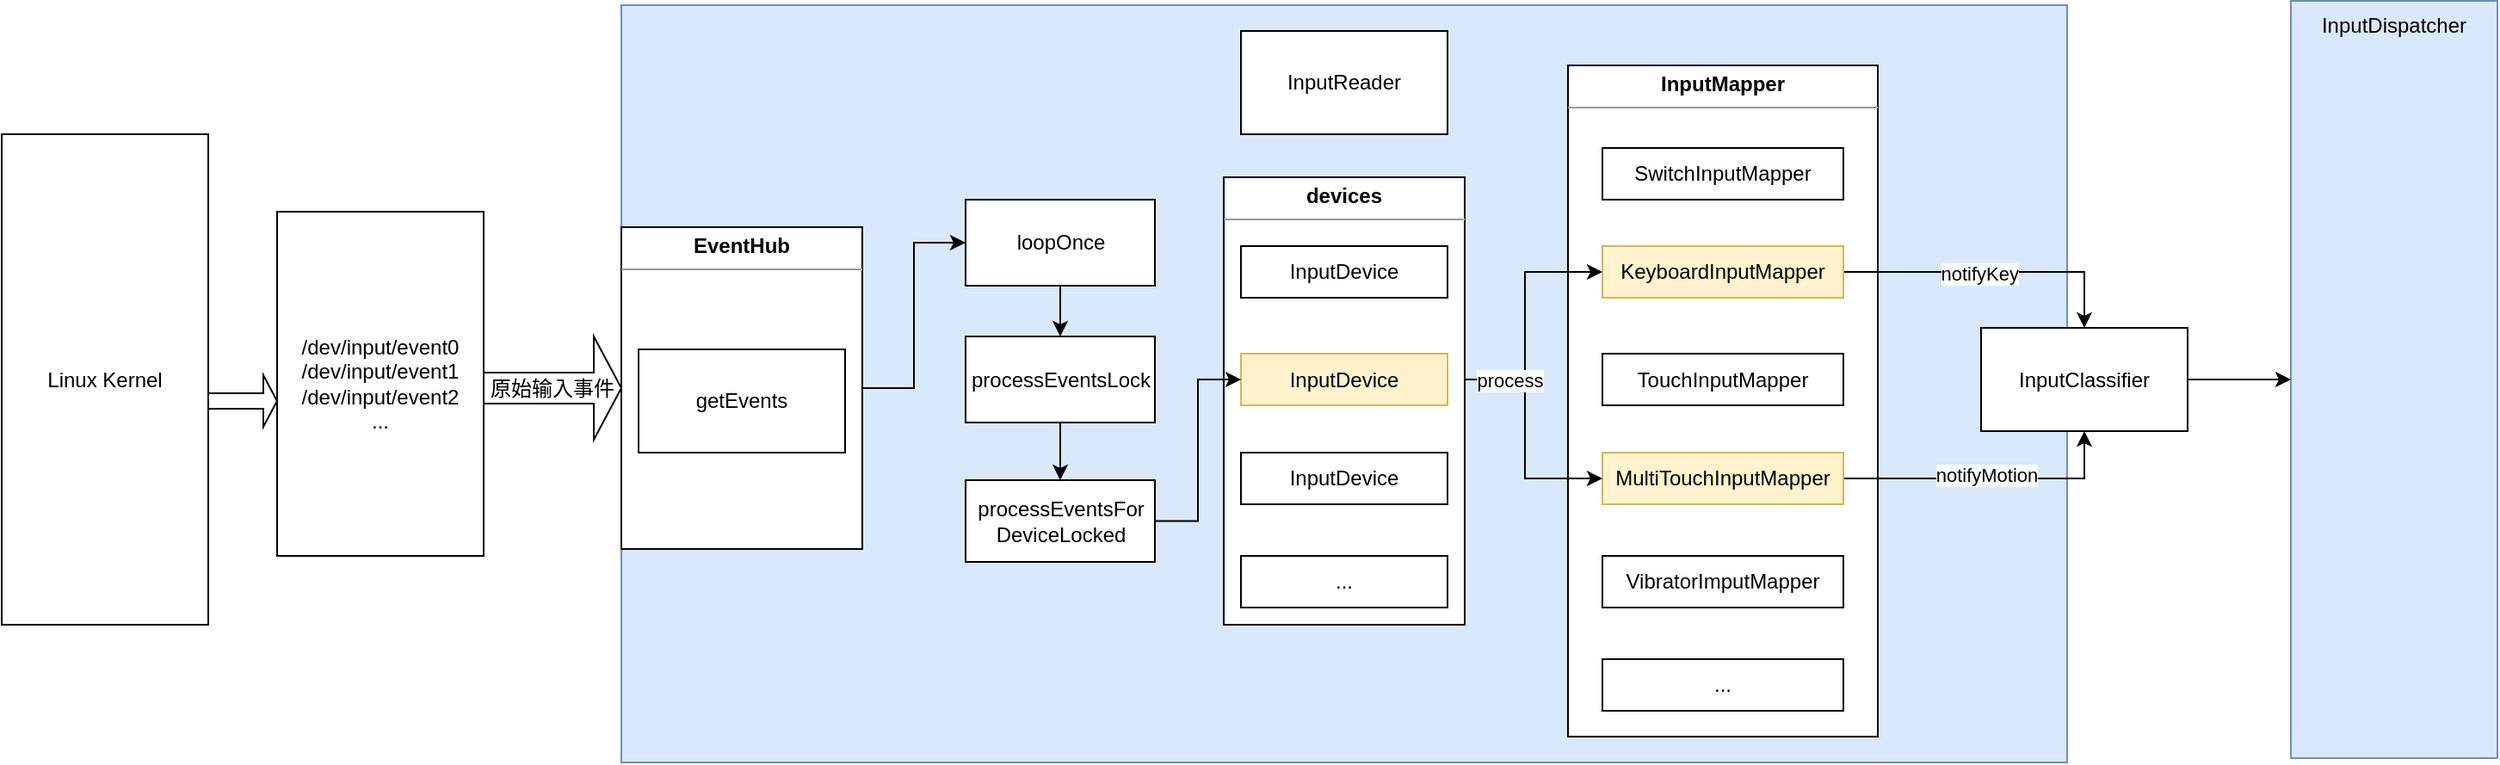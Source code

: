 <mxfile version="14.9.6" type="github">
  <diagram name="Page-1" id="5f0bae14-7c28-e335-631c-24af17079c00">
    <mxGraphModel dx="2670" dy="1198" grid="1" gridSize="10" guides="1" tooltips="1" connect="1" arrows="1" fold="1" page="1" pageScale="1" pageWidth="1100" pageHeight="850" background="none" math="0" shadow="0">
      <root>
        <mxCell id="0" />
        <mxCell id="1" parent="0" />
        <mxCell id="ZQfqY5YxMAcJQIeda2PZ-1" value="" style="rounded=0;whiteSpace=wrap;html=1;fillColor=#dae8fc;strokeColor=#6c8ebf;" vertex="1" parent="1">
          <mxGeometry x="200" y="160" width="840" height="440" as="geometry" />
        </mxCell>
        <mxCell id="ZQfqY5YxMAcJQIeda2PZ-64" value="&lt;p style=&quot;margin: 0px ; margin-top: 4px ; text-align: center&quot;&gt;&lt;b&gt;InputMapper&lt;/b&gt;&lt;/p&gt;&lt;hr size=&quot;1&quot;&gt;&lt;div style=&quot;height: 2px&quot;&gt;&lt;/div&gt;" style="verticalAlign=top;align=left;overflow=fill;fontSize=12;fontFamily=Helvetica;html=1;" vertex="1" parent="1">
          <mxGeometry x="750" y="195" width="180" height="390" as="geometry" />
        </mxCell>
        <mxCell id="ZQfqY5YxMAcJQIeda2PZ-44" value="InputDispatcher" style="rounded=0;whiteSpace=wrap;html=1;verticalAlign=top;fillColor=#dae8fc;strokeColor=#6c8ebf;" vertex="1" parent="1">
          <mxGeometry x="1170" y="157.5" width="120" height="440" as="geometry" />
        </mxCell>
        <mxCell id="ZQfqY5YxMAcJQIeda2PZ-2" value="InputReader" style="rounded=0;whiteSpace=wrap;html=1;" vertex="1" parent="1">
          <mxGeometry x="560" y="175" width="120" height="60" as="geometry" />
        </mxCell>
        <mxCell id="ZQfqY5YxMAcJQIeda2PZ-12" value="Linux Kernel" style="rounded=0;whiteSpace=wrap;html=1;" vertex="1" parent="1">
          <mxGeometry x="-160" y="235" width="120" height="285" as="geometry" />
        </mxCell>
        <mxCell id="ZQfqY5YxMAcJQIeda2PZ-13" value="/dev/input/event0&lt;br&gt;/dev/input/event1&lt;br&gt;/dev/input/event2&lt;br&gt;..." style="rounded=0;whiteSpace=wrap;html=1;" vertex="1" parent="1">
          <mxGeometry y="280" width="120" height="200" as="geometry" />
        </mxCell>
        <mxCell id="ZQfqY5YxMAcJQIeda2PZ-46" style="edgeStyle=orthogonalEdgeStyle;rounded=0;orthogonalLoop=1;jettySize=auto;html=1;exitX=1;exitY=0.5;exitDx=0;exitDy=0;" edge="1" parent="1" source="ZQfqY5YxMAcJQIeda2PZ-62" target="ZQfqY5YxMAcJQIeda2PZ-21">
          <mxGeometry relative="1" as="geometry">
            <mxPoint x="360" y="395.5" as="sourcePoint" />
          </mxGeometry>
        </mxCell>
        <mxCell id="ZQfqY5YxMAcJQIeda2PZ-18" value="原始输入事件" style="shape=singleArrow;whiteSpace=wrap;html=1;" vertex="1" parent="1">
          <mxGeometry x="120" y="352.5" width="80" height="60" as="geometry" />
        </mxCell>
        <mxCell id="ZQfqY5YxMAcJQIeda2PZ-19" value="" style="shape=singleArrow;whiteSpace=wrap;html=1;" vertex="1" parent="1">
          <mxGeometry x="-40" y="375" width="40" height="30" as="geometry" />
        </mxCell>
        <mxCell id="ZQfqY5YxMAcJQIeda2PZ-49" style="edgeStyle=orthogonalEdgeStyle;rounded=0;orthogonalLoop=1;jettySize=auto;html=1;exitX=0.5;exitY=1;exitDx=0;exitDy=0;" edge="1" parent="1" source="ZQfqY5YxMAcJQIeda2PZ-21" target="ZQfqY5YxMAcJQIeda2PZ-22">
          <mxGeometry relative="1" as="geometry" />
        </mxCell>
        <mxCell id="ZQfqY5YxMAcJQIeda2PZ-21" value="loopOnce" style="html=1;" vertex="1" parent="1">
          <mxGeometry x="400" y="273" width="110" height="50" as="geometry" />
        </mxCell>
        <mxCell id="ZQfqY5YxMAcJQIeda2PZ-50" style="edgeStyle=orthogonalEdgeStyle;rounded=0;orthogonalLoop=1;jettySize=auto;html=1;exitX=0.5;exitY=1;exitDx=0;exitDy=0;entryX=0.5;entryY=0;entryDx=0;entryDy=0;" edge="1" parent="1" source="ZQfqY5YxMAcJQIeda2PZ-22" target="ZQfqY5YxMAcJQIeda2PZ-23">
          <mxGeometry relative="1" as="geometry" />
        </mxCell>
        <mxCell id="ZQfqY5YxMAcJQIeda2PZ-22" value="processEventsLock" style="html=1;" vertex="1" parent="1">
          <mxGeometry x="400" y="352.5" width="110" height="50" as="geometry" />
        </mxCell>
        <mxCell id="ZQfqY5YxMAcJQIeda2PZ-23" value="processEventsFor&lt;br&gt;DeviceLocked" style="html=1;" vertex="1" parent="1">
          <mxGeometry x="400" y="436" width="110" height="47.5" as="geometry" />
        </mxCell>
        <mxCell id="ZQfqY5YxMAcJQIeda2PZ-37" value="VibratorImputMapper" style="rounded=0;whiteSpace=wrap;html=1;" vertex="1" parent="1">
          <mxGeometry x="770" y="480" width="140" height="30" as="geometry" />
        </mxCell>
        <mxCell id="ZQfqY5YxMAcJQIeda2PZ-38" value="SwitchInputMapper" style="rounded=0;whiteSpace=wrap;html=1;" vertex="1" parent="1">
          <mxGeometry x="770" y="243" width="140" height="30" as="geometry" />
        </mxCell>
        <mxCell id="ZQfqY5YxMAcJQIeda2PZ-58" style="edgeStyle=orthogonalEdgeStyle;rounded=0;orthogonalLoop=1;jettySize=auto;html=1;" edge="1" parent="1" source="ZQfqY5YxMAcJQIeda2PZ-39" target="ZQfqY5YxMAcJQIeda2PZ-43">
          <mxGeometry relative="1" as="geometry" />
        </mxCell>
        <mxCell id="ZQfqY5YxMAcJQIeda2PZ-65" value="notifyKey" style="edgeLabel;html=1;align=right;verticalAlign=middle;resizable=0;points=[];" vertex="1" connectable="0" parent="ZQfqY5YxMAcJQIeda2PZ-58">
          <mxGeometry x="0.18" y="-1" relative="1" as="geometry">
            <mxPoint as="offset" />
          </mxGeometry>
        </mxCell>
        <mxCell id="ZQfqY5YxMAcJQIeda2PZ-39" value="KeyboardInputMapper" style="rounded=0;whiteSpace=wrap;html=1;fillColor=#fff2cc;strokeColor=#d6b656;" vertex="1" parent="1">
          <mxGeometry x="770" y="300" width="140" height="30" as="geometry" />
        </mxCell>
        <mxCell id="ZQfqY5YxMAcJQIeda2PZ-40" value="TouchInputMapper" style="rounded=0;whiteSpace=wrap;html=1;" vertex="1" parent="1">
          <mxGeometry x="770" y="362.5" width="140" height="30" as="geometry" />
        </mxCell>
        <mxCell id="ZQfqY5YxMAcJQIeda2PZ-59" style="edgeStyle=orthogonalEdgeStyle;rounded=0;orthogonalLoop=1;jettySize=auto;html=1;" edge="1" parent="1" source="ZQfqY5YxMAcJQIeda2PZ-41" target="ZQfqY5YxMAcJQIeda2PZ-43">
          <mxGeometry relative="1" as="geometry" />
        </mxCell>
        <mxCell id="ZQfqY5YxMAcJQIeda2PZ-66" value="notifyMotion" style="edgeLabel;html=1;align=center;verticalAlign=middle;resizable=0;points=[];" vertex="1" connectable="0" parent="ZQfqY5YxMAcJQIeda2PZ-59">
          <mxGeometry x="-0.013" y="2" relative="1" as="geometry">
            <mxPoint as="offset" />
          </mxGeometry>
        </mxCell>
        <mxCell id="ZQfqY5YxMAcJQIeda2PZ-41" value="MultiTouchInputMapper" style="rounded=0;whiteSpace=wrap;html=1;fillColor=#fff2cc;strokeColor=#d6b656;" vertex="1" parent="1">
          <mxGeometry x="770" y="420" width="140" height="30" as="geometry" />
        </mxCell>
        <mxCell id="ZQfqY5YxMAcJQIeda2PZ-42" value="..." style="rounded=0;whiteSpace=wrap;html=1;" vertex="1" parent="1">
          <mxGeometry x="770" y="540" width="140" height="30" as="geometry" />
        </mxCell>
        <mxCell id="ZQfqY5YxMAcJQIeda2PZ-60" style="edgeStyle=orthogonalEdgeStyle;rounded=0;orthogonalLoop=1;jettySize=auto;html=1;entryX=0;entryY=0.5;entryDx=0;entryDy=0;" edge="1" parent="1" source="ZQfqY5YxMAcJQIeda2PZ-43" target="ZQfqY5YxMAcJQIeda2PZ-44">
          <mxGeometry relative="1" as="geometry" />
        </mxCell>
        <mxCell id="ZQfqY5YxMAcJQIeda2PZ-43" value="InputClassifier" style="rounded=0;whiteSpace=wrap;html=1;" vertex="1" parent="1">
          <mxGeometry x="990" y="347.5" width="120" height="60" as="geometry" />
        </mxCell>
        <mxCell id="ZQfqY5YxMAcJQIeda2PZ-56" style="edgeStyle=orthogonalEdgeStyle;rounded=0;orthogonalLoop=1;jettySize=auto;html=1;exitX=1;exitY=0.5;exitDx=0;exitDy=0;entryX=0;entryY=0.5;entryDx=0;entryDy=0;" edge="1" parent="1" source="ZQfqY5YxMAcJQIeda2PZ-34" target="ZQfqY5YxMAcJQIeda2PZ-39">
          <mxGeometry relative="1" as="geometry">
            <mxPoint x="750" y="365" as="targetPoint" />
          </mxGeometry>
        </mxCell>
        <mxCell id="ZQfqY5YxMAcJQIeda2PZ-57" style="edgeStyle=orthogonalEdgeStyle;rounded=0;orthogonalLoop=1;jettySize=auto;html=1;entryX=0;entryY=0.5;entryDx=0;entryDy=0;" edge="1" parent="1" source="ZQfqY5YxMAcJQIeda2PZ-34" target="ZQfqY5YxMAcJQIeda2PZ-41">
          <mxGeometry relative="1" as="geometry" />
        </mxCell>
        <mxCell id="ZQfqY5YxMAcJQIeda2PZ-68" value="process" style="edgeLabel;html=1;align=center;verticalAlign=middle;resizable=0;points=[];" vertex="1" connectable="0" parent="ZQfqY5YxMAcJQIeda2PZ-57">
          <mxGeometry x="-0.517" relative="1" as="geometry">
            <mxPoint as="offset" />
          </mxGeometry>
        </mxCell>
        <mxCell id="ZQfqY5YxMAcJQIeda2PZ-62" value="&lt;p style=&quot;margin: 0px ; margin-top: 4px ; text-align: center&quot;&gt;&lt;b&gt;EventHub&lt;/b&gt;&lt;/p&gt;&lt;hr size=&quot;1&quot;&gt;&lt;div style=&quot;height: 2px&quot;&gt;&lt;/div&gt;" style="verticalAlign=top;align=left;overflow=fill;fontSize=12;fontFamily=Helvetica;html=1;" vertex="1" parent="1">
          <mxGeometry x="200" y="289" width="140" height="187" as="geometry" />
        </mxCell>
        <mxCell id="ZQfqY5YxMAcJQIeda2PZ-16" value="getEvents" style="whiteSpace=wrap;html=1;" vertex="1" parent="1">
          <mxGeometry x="210" y="360" width="120" height="60" as="geometry" />
        </mxCell>
        <mxCell id="ZQfqY5YxMAcJQIeda2PZ-63" value="&lt;p style=&quot;margin: 0px ; margin-top: 4px ; text-align: center&quot;&gt;&lt;b&gt;devices&lt;/b&gt;&lt;/p&gt;&lt;hr size=&quot;1&quot;&gt;&lt;div style=&quot;height: 2px&quot;&gt;&lt;/div&gt;" style="verticalAlign=top;align=left;overflow=fill;fontSize=12;fontFamily=Helvetica;html=1;" vertex="1" parent="1">
          <mxGeometry x="550" y="260" width="140" height="260" as="geometry" />
        </mxCell>
        <mxCell id="ZQfqY5YxMAcJQIeda2PZ-33" value="InputDevice" style="rounded=0;whiteSpace=wrap;html=1;" vertex="1" parent="1">
          <mxGeometry x="560" y="300" width="120" height="30" as="geometry" />
        </mxCell>
        <mxCell id="ZQfqY5YxMAcJQIeda2PZ-35" value="InputDevice" style="rounded=0;whiteSpace=wrap;html=1;" vertex="1" parent="1">
          <mxGeometry x="560" y="420" width="120" height="30" as="geometry" />
        </mxCell>
        <mxCell id="ZQfqY5YxMAcJQIeda2PZ-36" value="..." style="rounded=0;whiteSpace=wrap;html=1;" vertex="1" parent="1">
          <mxGeometry x="560" y="480" width="120" height="30" as="geometry" />
        </mxCell>
        <mxCell id="ZQfqY5YxMAcJQIeda2PZ-34" value="InputDevice" style="rounded=0;whiteSpace=wrap;html=1;fillColor=#fff2cc;strokeColor=#d6b656;" vertex="1" parent="1">
          <mxGeometry x="560" y="362.5" width="120" height="30" as="geometry" />
        </mxCell>
        <mxCell id="ZQfqY5YxMAcJQIeda2PZ-51" style="edgeStyle=orthogonalEdgeStyle;rounded=0;orthogonalLoop=1;jettySize=auto;html=1;entryX=0;entryY=0.5;entryDx=0;entryDy=0;" edge="1" parent="1" source="ZQfqY5YxMAcJQIeda2PZ-23" target="ZQfqY5YxMAcJQIeda2PZ-34">
          <mxGeometry relative="1" as="geometry" />
        </mxCell>
      </root>
    </mxGraphModel>
  </diagram>
</mxfile>
